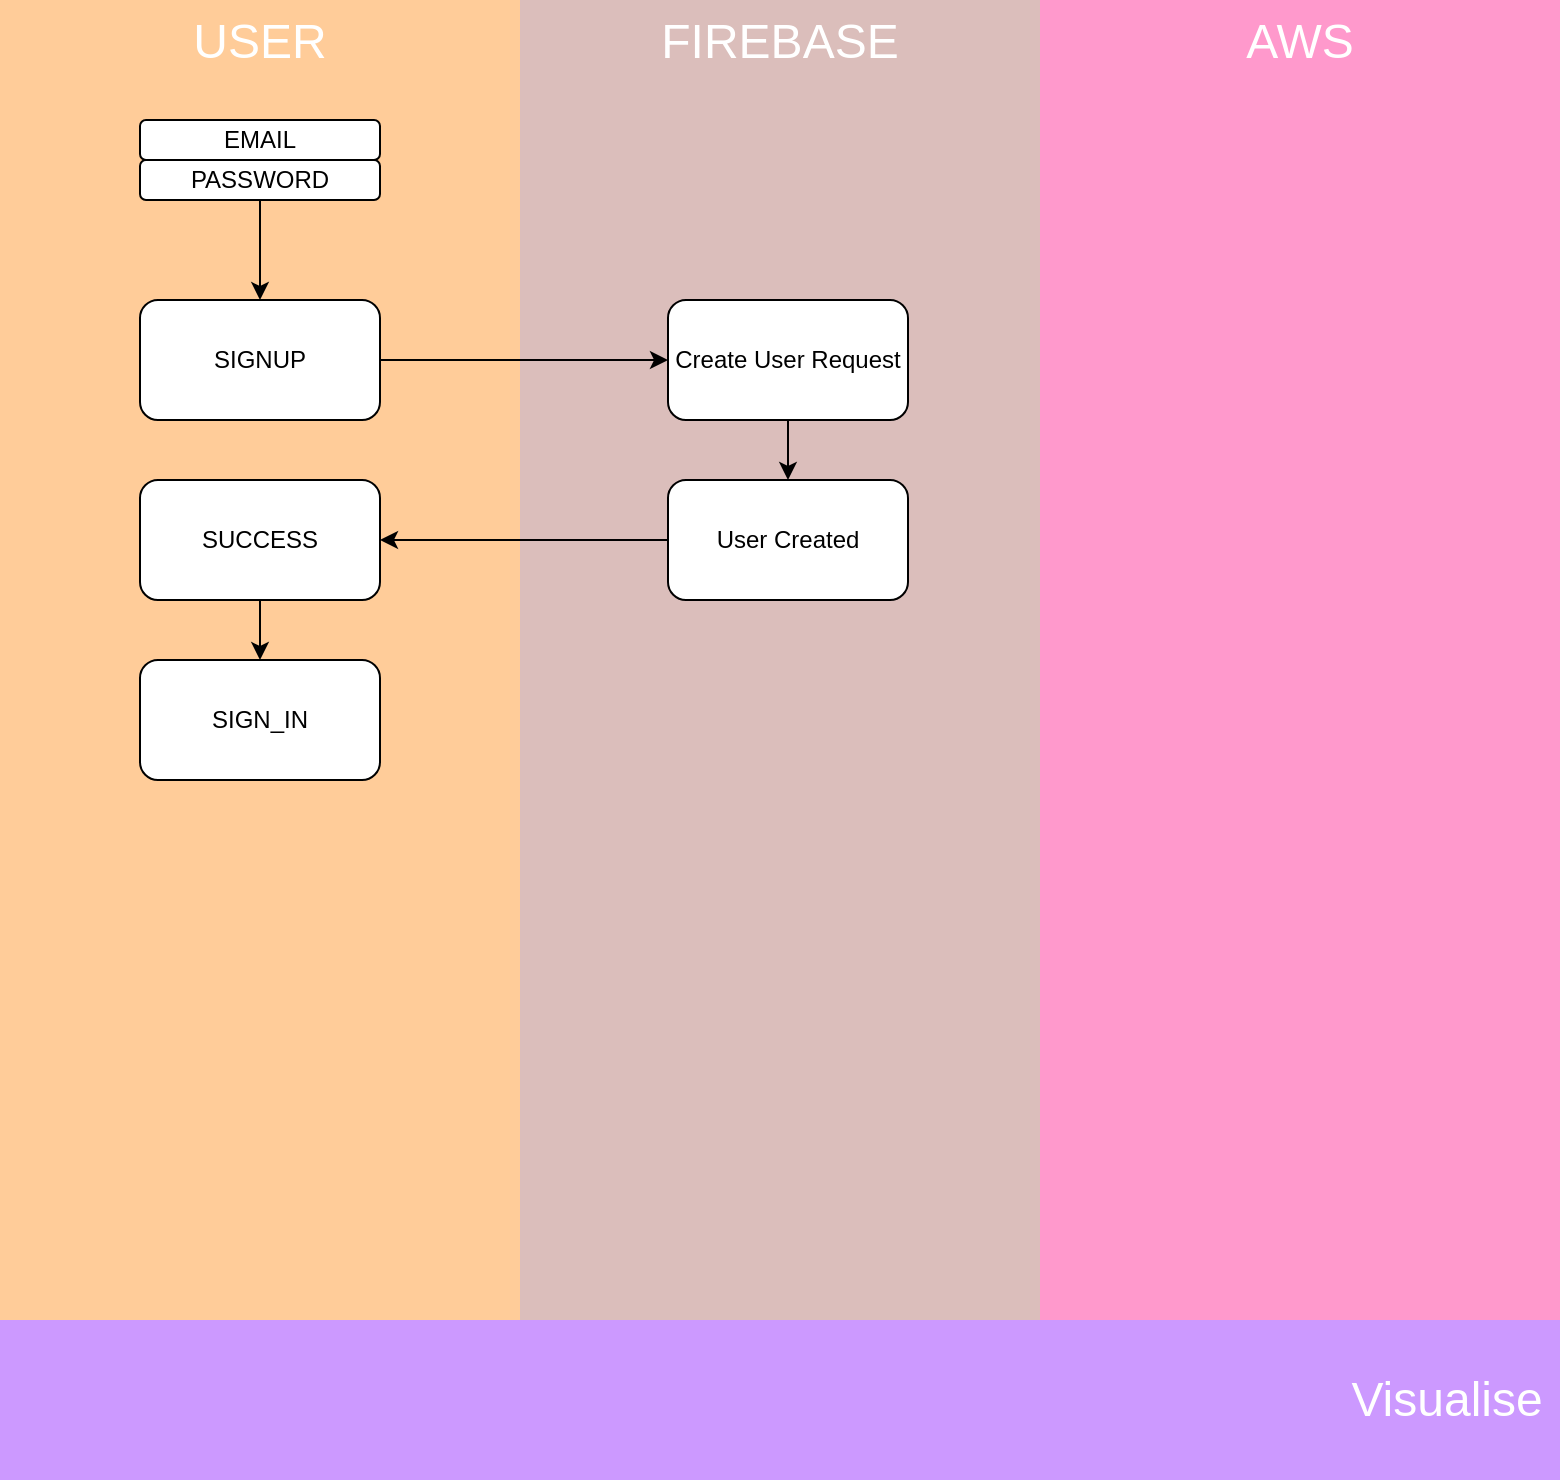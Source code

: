<mxfile version="16.5.6" type="github" pages="4">
  <diagram id="qPFN2O4QtwzGvO3hdgeA" name="SIGNUP">
    <mxGraphModel dx="1422" dy="905" grid="1" gridSize="10" guides="1" tooltips="1" connect="1" arrows="1" fold="1" page="1" pageScale="1" pageWidth="827" pageHeight="1169" math="0" shadow="0">
      <root>
        <mxCell id="0" />
        <mxCell id="1" parent="0" />
        <mxCell id="wCEwPDmBS2UL5agAo656-1" value="&lt;div style=&quot;font-size: 24px&quot;&gt;&lt;font style=&quot;font-size: 24px&quot; color=&quot;#FFFFFF&quot;&gt;AWS&lt;br&gt;&lt;/font&gt;&lt;/div&gt;" style="rounded=1;whiteSpace=wrap;html=1;fillColor=#FF99CC;strokeColor=none;arcSize=0;align=center;gradientColor=none;verticalAlign=top;" vertex="1" parent="1">
          <mxGeometry x="540" y="20" width="260" height="660" as="geometry" />
        </mxCell>
        <mxCell id="wCEwPDmBS2UL5agAo656-2" value="&lt;div style=&quot;font-size: 24px&quot;&gt;&lt;font style=&quot;font-size: 24px&quot; color=&quot;#FFFFFF&quot;&gt;FIREBASE&lt;br&gt;&lt;/font&gt;&lt;/div&gt;" style="rounded=1;whiteSpace=wrap;html=1;fillColor=#DBBEBB;strokeColor=none;arcSize=0;align=center;verticalAlign=top;" vertex="1" parent="1">
          <mxGeometry x="280" y="20" width="260" height="660" as="geometry" />
        </mxCell>
        <mxCell id="wCEwPDmBS2UL5agAo656-3" value="&lt;div style=&quot;font-size: 24px&quot; align=&quot;right&quot;&gt;&lt;font style=&quot;font-size: 24px&quot;&gt;Visualise&amp;nbsp; &lt;br&gt;&lt;/font&gt;&lt;/div&gt;" style="rounded=1;whiteSpace=wrap;html=1;fillColor=#CC99FF;strokeColor=none;arcSize=0;align=right;fontColor=#ffffff;" vertex="1" parent="1">
          <mxGeometry x="20" y="680" width="780" height="80" as="geometry" />
        </mxCell>
        <mxCell id="wCEwPDmBS2UL5agAo656-4" value="&lt;div style=&quot;font-size: 24px&quot;&gt;&lt;font style=&quot;font-size: 24px&quot; color=&quot;#FFFFFF&quot;&gt;USER&lt;br&gt;&lt;/font&gt;&lt;/div&gt;" style="rounded=1;whiteSpace=wrap;html=1;fillColor=#FFCC99;strokeColor=none;arcSize=0;align=center;verticalAlign=top;" vertex="1" parent="1">
          <mxGeometry x="20" y="20" width="260" height="660" as="geometry" />
        </mxCell>
        <mxCell id="wCEwPDmBS2UL5agAo656-5" value="SIGNUP" style="rounded=1;whiteSpace=wrap;html=1;" vertex="1" parent="1">
          <mxGeometry x="90" y="170" width="120" height="60" as="geometry" />
        </mxCell>
        <mxCell id="wCEwPDmBS2UL5agAo656-13" value="" style="edgeStyle=orthogonalEdgeStyle;rounded=0;orthogonalLoop=1;jettySize=auto;html=1;" edge="1" parent="1" source="wCEwPDmBS2UL5agAo656-6" target="wCEwPDmBS2UL5agAo656-11">
          <mxGeometry relative="1" as="geometry" />
        </mxCell>
        <mxCell id="wCEwPDmBS2UL5agAo656-6" value="Create User Request" style="rounded=1;whiteSpace=wrap;html=1;" vertex="1" parent="1">
          <mxGeometry x="354" y="170" width="120" height="60" as="geometry" />
        </mxCell>
        <mxCell id="wCEwPDmBS2UL5agAo656-7" value="" style="endArrow=classic;html=1;rounded=0;exitX=1;exitY=0.5;exitDx=0;exitDy=0;" edge="1" parent="1" source="wCEwPDmBS2UL5agAo656-5" target="wCEwPDmBS2UL5agAo656-6">
          <mxGeometry width="50" height="50" relative="1" as="geometry">
            <mxPoint x="390" y="380" as="sourcePoint" />
            <mxPoint x="440" y="330" as="targetPoint" />
          </mxGeometry>
        </mxCell>
        <mxCell id="wCEwPDmBS2UL5agAo656-8" value="EMAIL" style="rounded=1;whiteSpace=wrap;html=1;" vertex="1" parent="1">
          <mxGeometry x="90" y="80" width="120" height="20" as="geometry" />
        </mxCell>
        <mxCell id="wCEwPDmBS2UL5agAo656-10" value="" style="edgeStyle=orthogonalEdgeStyle;rounded=0;orthogonalLoop=1;jettySize=auto;html=1;" edge="1" parent="1" source="wCEwPDmBS2UL5agAo656-9" target="wCEwPDmBS2UL5agAo656-5">
          <mxGeometry relative="1" as="geometry" />
        </mxCell>
        <mxCell id="wCEwPDmBS2UL5agAo656-9" value="PASSWORD" style="rounded=1;whiteSpace=wrap;html=1;" vertex="1" parent="1">
          <mxGeometry x="90" y="100" width="120" height="20" as="geometry" />
        </mxCell>
        <mxCell id="wCEwPDmBS2UL5agAo656-15" value="" style="edgeStyle=orthogonalEdgeStyle;rounded=0;orthogonalLoop=1;jettySize=auto;html=1;entryX=1;entryY=0.5;entryDx=0;entryDy=0;" edge="1" parent="1" source="wCEwPDmBS2UL5agAo656-11" target="wCEwPDmBS2UL5agAo656-14">
          <mxGeometry relative="1" as="geometry" />
        </mxCell>
        <mxCell id="wCEwPDmBS2UL5agAo656-11" value="User Created" style="rounded=1;whiteSpace=wrap;html=1;" vertex="1" parent="1">
          <mxGeometry x="354" y="260" width="120" height="60" as="geometry" />
        </mxCell>
        <mxCell id="wCEwPDmBS2UL5agAo656-17" value="" style="edgeStyle=orthogonalEdgeStyle;rounded=0;orthogonalLoop=1;jettySize=auto;html=1;" edge="1" parent="1" source="wCEwPDmBS2UL5agAo656-14" target="wCEwPDmBS2UL5agAo656-16">
          <mxGeometry relative="1" as="geometry" />
        </mxCell>
        <mxCell id="wCEwPDmBS2UL5agAo656-14" value="SUCCESS" style="rounded=1;whiteSpace=wrap;html=1;" vertex="1" parent="1">
          <mxGeometry x="90" y="260" width="120" height="60" as="geometry" />
        </mxCell>
        <mxCell id="wCEwPDmBS2UL5agAo656-16" value="SIGN_IN" style="rounded=1;whiteSpace=wrap;html=1;" vertex="1" parent="1">
          <mxGeometry x="90" y="350" width="120" height="60" as="geometry" />
        </mxCell>
      </root>
    </mxGraphModel>
  </diagram>
  <diagram id="kdkCQHt-luk5ca-ei6ay" name="CREATE_VM">
    <mxGraphModel dx="1185" dy="754" grid="1" gridSize="10" guides="1" tooltips="1" connect="1" arrows="1" fold="1" page="1" pageScale="1" pageWidth="827" pageHeight="1169" math="0" shadow="0">
      <root>
        <mxCell id="wFwtJdxJIFEa6F8bQh_8-0" />
        <mxCell id="wFwtJdxJIFEa6F8bQh_8-1" parent="wFwtJdxJIFEa6F8bQh_8-0" />
        <mxCell id="wFwtJdxJIFEa6F8bQh_8-2" value="&lt;div style=&quot;font-size: 24px&quot;&gt;&lt;font style=&quot;font-size: 24px&quot; color=&quot;#FFFFFF&quot;&gt;AWS&lt;br&gt;&lt;/font&gt;&lt;/div&gt;" style="rounded=1;whiteSpace=wrap;html=1;fillColor=#FF99CC;strokeColor=none;arcSize=0;align=center;gradientColor=none;verticalAlign=top;" vertex="1" parent="wFwtJdxJIFEa6F8bQh_8-1">
          <mxGeometry x="540" y="20" width="260" height="660" as="geometry" />
        </mxCell>
        <mxCell id="wFwtJdxJIFEa6F8bQh_8-3" value="&lt;div style=&quot;font-size: 24px&quot;&gt;&lt;font style=&quot;font-size: 24px&quot; color=&quot;#FFFFFF&quot;&gt;FIREBASE&lt;br&gt;&lt;/font&gt;&lt;/div&gt;" style="rounded=1;whiteSpace=wrap;html=1;fillColor=#DBBEBB;strokeColor=none;arcSize=0;align=center;verticalAlign=top;" vertex="1" parent="wFwtJdxJIFEa6F8bQh_8-1">
          <mxGeometry x="280" y="20" width="260" height="660" as="geometry" />
        </mxCell>
        <mxCell id="wFwtJdxJIFEa6F8bQh_8-4" value="&lt;div style=&quot;font-size: 24px&quot; align=&quot;right&quot;&gt;&lt;font style=&quot;font-size: 24px&quot;&gt;Visualise&amp;nbsp; &lt;br&gt;&lt;/font&gt;&lt;/div&gt;" style="rounded=1;whiteSpace=wrap;html=1;fillColor=#CC99FF;strokeColor=none;arcSize=0;align=right;fontColor=#ffffff;" vertex="1" parent="wFwtJdxJIFEa6F8bQh_8-1">
          <mxGeometry x="20" y="680" width="780" height="80" as="geometry" />
        </mxCell>
        <mxCell id="wFwtJdxJIFEa6F8bQh_8-5" value="&lt;div style=&quot;font-size: 24px&quot;&gt;&lt;font style=&quot;font-size: 24px&quot; color=&quot;#FFFFFF&quot;&gt;USER&lt;br&gt;&lt;/font&gt;&lt;/div&gt;" style="rounded=1;whiteSpace=wrap;html=1;fillColor=#FFCC99;strokeColor=none;arcSize=0;align=center;verticalAlign=top;" vertex="1" parent="wFwtJdxJIFEa6F8bQh_8-1">
          <mxGeometry x="20" y="20" width="260" height="660" as="geometry" />
        </mxCell>
        <mxCell id="wFwtJdxJIFEa6F8bQh_8-19" value="" style="edgeStyle=orthogonalEdgeStyle;rounded=0;orthogonalLoop=1;jettySize=auto;html=1;" edge="1" parent="wFwtJdxJIFEa6F8bQh_8-1" source="wFwtJdxJIFEa6F8bQh_8-17" target="wFwtJdxJIFEa6F8bQh_8-18">
          <mxGeometry relative="1" as="geometry" />
        </mxCell>
        <mxCell id="wFwtJdxJIFEa6F8bQh_8-17" value="SIGNED_IN" style="rounded=1;whiteSpace=wrap;html=1;" vertex="1" parent="wFwtJdxJIFEa6F8bQh_8-1">
          <mxGeometry x="90" y="80" width="120" height="60" as="geometry" />
        </mxCell>
        <mxCell id="kQKyKwENuOIKJwMR25AR-2" value="" style="edgeStyle=orthogonalEdgeStyle;rounded=0;orthogonalLoop=1;jettySize=auto;html=1;" edge="1" parent="wFwtJdxJIFEa6F8bQh_8-1" source="wFwtJdxJIFEa6F8bQh_8-18" target="kQKyKwENuOIKJwMR25AR-1">
          <mxGeometry relative="1" as="geometry" />
        </mxCell>
        <mxCell id="wFwtJdxJIFEa6F8bQh_8-18" value="CREATE_VM" style="rounded=1;whiteSpace=wrap;html=1;" vertex="1" parent="wFwtJdxJIFEa6F8bQh_8-1">
          <mxGeometry x="90" y="200" width="120" height="60" as="geometry" />
        </mxCell>
        <mxCell id="kQKyKwENuOIKJwMR25AR-0" value="VM_TYPE" style="rounded=1;whiteSpace=wrap;html=1;" vertex="1" parent="wFwtJdxJIFEa6F8bQh_8-1">
          <mxGeometry x="90" y="160" width="120" height="20" as="geometry" />
        </mxCell>
        <mxCell id="kQKyKwENuOIKJwMR25AR-4" value="" style="edgeStyle=orthogonalEdgeStyle;rounded=0;orthogonalLoop=1;jettySize=auto;html=1;" edge="1" parent="wFwtJdxJIFEa6F8bQh_8-1" source="kQKyKwENuOIKJwMR25AR-1" target="kQKyKwENuOIKJwMR25AR-3">
          <mxGeometry relative="1" as="geometry" />
        </mxCell>
        <mxCell id="kQKyKwENuOIKJwMR25AR-5" value="YES" style="edgeLabel;html=1;align=center;verticalAlign=middle;resizable=0;points=[];" vertex="1" connectable="0" parent="kQKyKwENuOIKJwMR25AR-4">
          <mxGeometry x="-0.214" y="-5" relative="1" as="geometry">
            <mxPoint x="-20" y="-5" as="offset" />
          </mxGeometry>
        </mxCell>
        <mxCell id="kQKyKwENuOIKJwMR25AR-8" style="edgeStyle=orthogonalEdgeStyle;rounded=0;orthogonalLoop=1;jettySize=auto;html=1;entryX=1;entryY=0.5;entryDx=0;entryDy=0;" edge="1" parent="wFwtJdxJIFEa6F8bQh_8-1" source="kQKyKwENuOIKJwMR25AR-1" target="kQKyKwENuOIKJwMR25AR-7">
          <mxGeometry relative="1" as="geometry">
            <Array as="points">
              <mxPoint x="410" y="320" />
            </Array>
          </mxGeometry>
        </mxCell>
        <mxCell id="kQKyKwENuOIKJwMR25AR-9" value="NO" style="edgeLabel;html=1;align=center;verticalAlign=middle;resizable=0;points=[];" vertex="1" connectable="0" parent="kQKyKwENuOIKJwMR25AR-8">
          <mxGeometry x="-0.608" y="4" relative="1" as="geometry">
            <mxPoint x="-4" y="-31" as="offset" />
          </mxGeometry>
        </mxCell>
        <mxCell id="kQKyKwENuOIKJwMR25AR-1" value="HAS_ACCESS to VM_TYPE" style="rounded=1;whiteSpace=wrap;html=1;" vertex="1" parent="wFwtJdxJIFEa6F8bQh_8-1">
          <mxGeometry x="350" y="200" width="120" height="60" as="geometry" />
        </mxCell>
        <mxCell id="kQKyKwENuOIKJwMR25AR-22" style="edgeStyle=orthogonalEdgeStyle;rounded=0;orthogonalLoop=1;jettySize=auto;html=1;entryX=1;entryY=0.5;entryDx=0;entryDy=0;" edge="1" parent="wFwtJdxJIFEa6F8bQh_8-1" source="kQKyKwENuOIKJwMR25AR-3" target="kQKyKwENuOIKJwMR25AR-16">
          <mxGeometry relative="1" as="geometry">
            <Array as="points">
              <mxPoint x="670" y="460" />
            </Array>
          </mxGeometry>
        </mxCell>
        <mxCell id="kQKyKwENuOIKJwMR25AR-27" style="edgeStyle=orthogonalEdgeStyle;rounded=0;orthogonalLoop=1;jettySize=auto;html=1;" edge="1" parent="wFwtJdxJIFEa6F8bQh_8-1" source="kQKyKwENuOIKJwMR25AR-3" target="kQKyKwENuOIKJwMR25AR-26">
          <mxGeometry relative="1" as="geometry" />
        </mxCell>
        <mxCell id="kQKyKwENuOIKJwMR25AR-3" value="CLONE_VM" style="rounded=1;whiteSpace=wrap;html=1;" vertex="1" parent="wFwtJdxJIFEa6F8bQh_8-1">
          <mxGeometry x="610" y="200" width="120" height="60" as="geometry" />
        </mxCell>
        <mxCell id="kQKyKwENuOIKJwMR25AR-20" value="" style="edgeStyle=orthogonalEdgeStyle;rounded=0;orthogonalLoop=1;jettySize=auto;html=1;" edge="1" parent="wFwtJdxJIFEa6F8bQh_8-1" source="kQKyKwENuOIKJwMR25AR-7" target="kQKyKwENuOIKJwMR25AR-19">
          <mxGeometry relative="1" as="geometry" />
        </mxCell>
        <mxCell id="kQKyKwENuOIKJwMR25AR-7" value="Message: Please Purchase Course or Contact ADMIN" style="rounded=1;whiteSpace=wrap;html=1;" vertex="1" parent="wFwtJdxJIFEa6F8bQh_8-1">
          <mxGeometry x="90" y="290" width="120" height="60" as="geometry" />
        </mxCell>
        <mxCell id="kQKyKwENuOIKJwMR25AR-13" value="" style="edgeStyle=orthogonalEdgeStyle;rounded=0;orthogonalLoop=1;jettySize=auto;html=1;" edge="1" parent="wFwtJdxJIFEa6F8bQh_8-1" source="kQKyKwENuOIKJwMR25AR-12" target="kQKyKwENuOIKJwMR25AR-3">
          <mxGeometry relative="1" as="geometry" />
        </mxCell>
        <mxCell id="kQKyKwENuOIKJwMR25AR-12" value="CourseTemplate" style="rounded=1;whiteSpace=wrap;html=1;" vertex="1" parent="wFwtJdxJIFEa6F8bQh_8-1">
          <mxGeometry x="610" y="80" width="120" height="60" as="geometry" />
        </mxCell>
        <mxCell id="kQKyKwENuOIKJwMR25AR-14" value="&lt;div&gt;Create&lt;/div&gt;&lt;div&gt;VM_OBJECT&lt;/div&gt;" style="rounded=1;whiteSpace=wrap;html=1;" vertex="1" parent="wFwtJdxJIFEa6F8bQh_8-1">
          <mxGeometry x="350" y="350" width="120" height="60" as="geometry" />
        </mxCell>
        <mxCell id="kQKyKwENuOIKJwMR25AR-15" value="VM_TYPE" style="rounded=1;whiteSpace=wrap;html=1;" vertex="1" parent="wFwtJdxJIFEa6F8bQh_8-1">
          <mxGeometry x="350" y="410" width="120" height="20" as="geometry" />
        </mxCell>
        <mxCell id="kQKyKwENuOIKJwMR25AR-16" value="AWS VM_ID" style="rounded=1;whiteSpace=wrap;html=1;" vertex="1" parent="wFwtJdxJIFEa6F8bQh_8-1">
          <mxGeometry x="350" y="450" width="120" height="20" as="geometry" />
        </mxCell>
        <mxCell id="kQKyKwENuOIKJwMR25AR-19" value="" style="shape=waypoint;sketch=0;size=6;pointerEvents=1;points=[];fillColor=default;resizable=0;rotatable=0;perimeter=centerPerimeter;snapToPoint=1;rounded=1;" vertex="1" parent="wFwtJdxJIFEa6F8bQh_8-1">
          <mxGeometry x="20" y="300" width="40" height="40" as="geometry" />
        </mxCell>
        <mxCell id="kQKyKwENuOIKJwMR25AR-21" value="" style="edgeStyle=elbowEdgeStyle;elbow=vertical;endArrow=classic;html=1;rounded=0;entryX=1;entryY=0.5;entryDx=0;entryDy=0;" edge="1" parent="wFwtJdxJIFEa6F8bQh_8-1" target="kQKyKwENuOIKJwMR25AR-14">
          <mxGeometry width="50" height="50" relative="1" as="geometry">
            <mxPoint x="530" y="230" as="sourcePoint" />
            <mxPoint x="410" y="360" as="targetPoint" />
            <Array as="points">
              <mxPoint x="500" y="380" />
              <mxPoint x="510" y="380" />
            </Array>
          </mxGeometry>
        </mxCell>
        <mxCell id="kQKyKwENuOIKJwMR25AR-23" value="" style="edgeStyle=elbowEdgeStyle;elbow=horizontal;endArrow=classic;html=1;rounded=0;" edge="1" parent="wFwtJdxJIFEa6F8bQh_8-1" target="kQKyKwENuOIKJwMR25AR-15">
          <mxGeometry width="50" height="50" relative="1" as="geometry">
            <mxPoint x="530" y="380" as="sourcePoint" />
            <mxPoint x="410" y="360" as="targetPoint" />
            <Array as="points">
              <mxPoint x="530" y="400" />
            </Array>
          </mxGeometry>
        </mxCell>
        <mxCell id="kQKyKwENuOIKJwMR25AR-24" value="OWNER_ID" style="rounded=1;whiteSpace=wrap;html=1;" vertex="1" parent="wFwtJdxJIFEa6F8bQh_8-1">
          <mxGeometry x="350" y="430" width="120" height="20" as="geometry" />
        </mxCell>
        <mxCell id="kQKyKwENuOIKJwMR25AR-25" value="" style="edgeStyle=elbowEdgeStyle;elbow=horizontal;endArrow=classic;html=1;rounded=0;" edge="1" parent="wFwtJdxJIFEa6F8bQh_8-1" target="kQKyKwENuOIKJwMR25AR-24">
          <mxGeometry width="50" height="50" relative="1" as="geometry">
            <mxPoint x="530" y="400" as="sourcePoint" />
            <mxPoint x="470" y="440" as="targetPoint" />
            <Array as="points">
              <mxPoint x="530" y="420" />
            </Array>
          </mxGeometry>
        </mxCell>
        <mxCell id="kQKyKwENuOIKJwMR25AR-29" style="edgeStyle=orthogonalEdgeStyle;rounded=0;orthogonalLoop=1;jettySize=auto;html=1;entryX=1;entryY=0.5;entryDx=0;entryDy=0;" edge="1" parent="wFwtJdxJIFEa6F8bQh_8-1" source="kQKyKwENuOIKJwMR25AR-26" target="kQKyKwENuOIKJwMR25AR-28">
          <mxGeometry relative="1" as="geometry" />
        </mxCell>
        <mxCell id="kQKyKwENuOIKJwMR25AR-26" value="VM_READY" style="rounded=1;whiteSpace=wrap;html=1;" vertex="1" parent="wFwtJdxJIFEa6F8bQh_8-1">
          <mxGeometry x="610" y="510" width="120" height="60" as="geometry" />
        </mxCell>
        <mxCell id="GiGf344BGAL-Slkti2Dl-1" value="" style="edgeStyle=orthogonalEdgeStyle;rounded=0;orthogonalLoop=1;jettySize=auto;html=1;" edge="1" parent="wFwtJdxJIFEa6F8bQh_8-1" source="kQKyKwENuOIKJwMR25AR-28" target="GiGf344BGAL-Slkti2Dl-0">
          <mxGeometry relative="1" as="geometry" />
        </mxCell>
        <mxCell id="kQKyKwENuOIKJwMR25AR-28" value="Message: SUCCESS" style="rounded=1;whiteSpace=wrap;html=1;" vertex="1" parent="wFwtJdxJIFEa6F8bQh_8-1">
          <mxGeometry x="90" y="510" width="120" height="60" as="geometry" />
        </mxCell>
        <mxCell id="GiGf344BGAL-Slkti2Dl-0" value="" style="shape=waypoint;sketch=0;size=6;pointerEvents=1;points=[];fillColor=default;resizable=0;rotatable=0;perimeter=centerPerimeter;snapToPoint=1;rounded=1;" vertex="1" parent="wFwtJdxJIFEa6F8bQh_8-1">
          <mxGeometry x="20" y="520" width="40" height="40" as="geometry" />
        </mxCell>
      </root>
    </mxGraphModel>
  </diagram>
  <diagram id="NDntFCh9i55Cn7wFQwT_" name="START_VM">
    <mxGraphModel dx="1422" dy="905" grid="1" gridSize="10" guides="1" tooltips="1" connect="1" arrows="1" fold="1" page="1" pageScale="1" pageWidth="827" pageHeight="1169" math="0" shadow="0">
      <root>
        <mxCell id="FAhIAUkTJ4w_7zMufDWl-0" />
        <mxCell id="FAhIAUkTJ4w_7zMufDWl-1" parent="FAhIAUkTJ4w_7zMufDWl-0" />
        <mxCell id="HIYZiUBFkT_tf0GIqLtl-0" value="&lt;div style=&quot;font-size: 24px&quot;&gt;&lt;font style=&quot;font-size: 24px&quot; color=&quot;#FFFFFF&quot;&gt;AWS&lt;br&gt;&lt;/font&gt;&lt;/div&gt;" style="rounded=1;whiteSpace=wrap;html=1;fillColor=#FF99CC;strokeColor=none;arcSize=0;align=center;gradientColor=none;verticalAlign=top;" vertex="1" parent="FAhIAUkTJ4w_7zMufDWl-1">
          <mxGeometry x="540" y="20" width="260" height="660" as="geometry" />
        </mxCell>
        <mxCell id="HIYZiUBFkT_tf0GIqLtl-1" value="&lt;div style=&quot;font-size: 24px&quot;&gt;&lt;font style=&quot;font-size: 24px&quot; color=&quot;#FFFFFF&quot;&gt;FIREBASE&lt;br&gt;&lt;/font&gt;&lt;/div&gt;" style="rounded=1;whiteSpace=wrap;html=1;fillColor=#DBBEBB;strokeColor=none;arcSize=0;align=center;verticalAlign=top;" vertex="1" parent="FAhIAUkTJ4w_7zMufDWl-1">
          <mxGeometry x="280" y="20" width="260" height="660" as="geometry" />
        </mxCell>
        <mxCell id="HIYZiUBFkT_tf0GIqLtl-2" value="&lt;div style=&quot;font-size: 24px&quot; align=&quot;right&quot;&gt;&lt;font style=&quot;font-size: 24px&quot;&gt;Visualise&amp;nbsp; &lt;br&gt;&lt;/font&gt;&lt;/div&gt;" style="rounded=1;whiteSpace=wrap;html=1;fillColor=#CC99FF;strokeColor=none;arcSize=0;align=right;fontColor=#ffffff;" vertex="1" parent="FAhIAUkTJ4w_7zMufDWl-1">
          <mxGeometry x="20" y="680" width="780" height="80" as="geometry" />
        </mxCell>
        <mxCell id="HIYZiUBFkT_tf0GIqLtl-3" value="&lt;div style=&quot;font-size: 24px&quot;&gt;&lt;font style=&quot;font-size: 24px&quot; color=&quot;#FFFFFF&quot;&gt;USER&lt;br&gt;&lt;/font&gt;&lt;/div&gt;" style="rounded=1;whiteSpace=wrap;html=1;fillColor=#FFCC99;strokeColor=none;arcSize=0;align=center;verticalAlign=top;" vertex="1" parent="FAhIAUkTJ4w_7zMufDWl-1">
          <mxGeometry x="20" y="20" width="260" height="660" as="geometry" />
        </mxCell>
        <mxCell id="HIYZiUBFkT_tf0GIqLtl-4" value="" style="edgeStyle=orthogonalEdgeStyle;rounded=0;orthogonalLoop=1;jettySize=auto;html=1;" edge="1" parent="FAhIAUkTJ4w_7zMufDWl-1" source="HIYZiUBFkT_tf0GIqLtl-5" target="HIYZiUBFkT_tf0GIqLtl-7">
          <mxGeometry relative="1" as="geometry" />
        </mxCell>
        <mxCell id="HIYZiUBFkT_tf0GIqLtl-5" value="SIGNED_IN" style="rounded=1;whiteSpace=wrap;html=1;" vertex="1" parent="FAhIAUkTJ4w_7zMufDWl-1">
          <mxGeometry x="90" y="70" width="120" height="60" as="geometry" />
        </mxCell>
        <mxCell id="HIYZiUBFkT_tf0GIqLtl-6" value="" style="edgeStyle=orthogonalEdgeStyle;rounded=0;orthogonalLoop=1;jettySize=auto;html=1;exitX=1;exitY=0.5;exitDx=0;exitDy=0;" edge="1" parent="FAhIAUkTJ4w_7zMufDWl-1" source="HIYZiUBFkT_tf0GIqLtl-7" target="HIYZiUBFkT_tf0GIqLtl-71">
          <mxGeometry relative="1" as="geometry">
            <mxPoint x="350" y="230" as="targetPoint" />
            <Array as="points">
              <mxPoint x="230" y="260" />
              <mxPoint x="230" y="260" />
            </Array>
          </mxGeometry>
        </mxCell>
        <mxCell id="HIYZiUBFkT_tf0GIqLtl-7" value="START_VM" style="rounded=1;whiteSpace=wrap;html=1;" vertex="1" parent="FAhIAUkTJ4w_7zMufDWl-1">
          <mxGeometry x="90" y="230" width="120" height="60" as="geometry" />
        </mxCell>
        <mxCell id="HIYZiUBFkT_tf0GIqLtl-20" value="&lt;div&gt;VM_OBJECT&lt;/div&gt;" style="rounded=1;whiteSpace=wrap;html=1;" vertex="1" parent="FAhIAUkTJ4w_7zMufDWl-1">
          <mxGeometry x="350" y="70" width="120" height="60" as="geometry" />
        </mxCell>
        <mxCell id="HIYZiUBFkT_tf0GIqLtl-21" value="VM_TYPE" style="rounded=1;whiteSpace=wrap;html=1;" vertex="1" parent="FAhIAUkTJ4w_7zMufDWl-1">
          <mxGeometry x="350" y="130" width="120" height="20" as="geometry" />
        </mxCell>
        <mxCell id="HIYZiUBFkT_tf0GIqLtl-73" style="edgeStyle=orthogonalEdgeStyle;rounded=0;orthogonalLoop=1;jettySize=auto;html=1;entryX=0;entryY=0.25;entryDx=0;entryDy=0;" edge="1" parent="FAhIAUkTJ4w_7zMufDWl-1" source="HIYZiUBFkT_tf0GIqLtl-22" target="HIYZiUBFkT_tf0GIqLtl-71">
          <mxGeometry relative="1" as="geometry">
            <Array as="points">
              <mxPoint x="330" y="180" />
              <mxPoint x="330" y="245" />
            </Array>
          </mxGeometry>
        </mxCell>
        <mxCell id="HIYZiUBFkT_tf0GIqLtl-22" value="AWS VM_ID" style="rounded=1;whiteSpace=wrap;html=1;" vertex="1" parent="FAhIAUkTJ4w_7zMufDWl-1">
          <mxGeometry x="350" y="170" width="120" height="20" as="geometry" />
        </mxCell>
        <mxCell id="HIYZiUBFkT_tf0GIqLtl-26" value="OWNER_ID" style="rounded=1;whiteSpace=wrap;html=1;" vertex="1" parent="FAhIAUkTJ4w_7zMufDWl-1">
          <mxGeometry x="350" y="150" width="120" height="20" as="geometry" />
        </mxCell>
        <mxCell id="HIYZiUBFkT_tf0GIqLtl-68" style="edgeStyle=orthogonalEdgeStyle;rounded=0;orthogonalLoop=1;jettySize=auto;html=1;entryX=1;entryY=0.5;entryDx=0;entryDy=0;dashed=1;" edge="1" parent="FAhIAUkTJ4w_7zMufDWl-1" source="HIYZiUBFkT_tf0GIqLtl-29" target="HIYZiUBFkT_tf0GIqLtl-64">
          <mxGeometry relative="1" as="geometry">
            <Array as="points">
              <mxPoint x="510" y="420" />
              <mxPoint x="510" y="200" />
            </Array>
          </mxGeometry>
        </mxCell>
        <mxCell id="HIYZiUBFkT_tf0GIqLtl-76" value="" style="edgeStyle=orthogonalEdgeStyle;rounded=0;orthogonalLoop=1;jettySize=auto;html=1;" edge="1" parent="FAhIAUkTJ4w_7zMufDWl-1" source="HIYZiUBFkT_tf0GIqLtl-29" target="HIYZiUBFkT_tf0GIqLtl-75">
          <mxGeometry relative="1" as="geometry" />
        </mxCell>
        <mxCell id="HIYZiUBFkT_tf0GIqLtl-29" value="VM_READY" style="rounded=1;whiteSpace=wrap;html=1;" vertex="1" parent="FAhIAUkTJ4w_7zMufDWl-1">
          <mxGeometry x="610" y="390" width="120" height="60" as="geometry" />
        </mxCell>
        <mxCell id="HIYZiUBFkT_tf0GIqLtl-31" value="SELECT_VM" style="rounded=1;whiteSpace=wrap;html=1;" vertex="1" parent="FAhIAUkTJ4w_7zMufDWl-1">
          <mxGeometry x="90" y="160" width="120" height="20" as="geometry" />
        </mxCell>
        <mxCell id="HIYZiUBFkT_tf0GIqLtl-64" value="VM_STATUS" style="rounded=1;whiteSpace=wrap;html=1;" vertex="1" parent="FAhIAUkTJ4w_7zMufDWl-1">
          <mxGeometry x="350" y="190" width="120" height="20" as="geometry" />
        </mxCell>
        <mxCell id="HIYZiUBFkT_tf0GIqLtl-67" style="edgeStyle=orthogonalEdgeStyle;rounded=0;orthogonalLoop=1;jettySize=auto;html=1;entryX=0.5;entryY=0;entryDx=0;entryDy=0;" edge="1" parent="FAhIAUkTJ4w_7zMufDWl-1" source="HIYZiUBFkT_tf0GIqLtl-65" target="HIYZiUBFkT_tf0GIqLtl-29">
          <mxGeometry relative="1" as="geometry" />
        </mxCell>
        <mxCell id="HIYZiUBFkT_tf0GIqLtl-65" value="START_VM" style="rounded=1;whiteSpace=wrap;html=1;" vertex="1" parent="FAhIAUkTJ4w_7zMufDWl-1">
          <mxGeometry x="610" y="230" width="120" height="60" as="geometry" />
        </mxCell>
        <mxCell id="HIYZiUBFkT_tf0GIqLtl-72" style="edgeStyle=orthogonalEdgeStyle;rounded=0;orthogonalLoop=1;jettySize=auto;html=1;entryX=0;entryY=0.5;entryDx=0;entryDy=0;" edge="1" parent="FAhIAUkTJ4w_7zMufDWl-1" source="HIYZiUBFkT_tf0GIqLtl-71" target="HIYZiUBFkT_tf0GIqLtl-65">
          <mxGeometry relative="1" as="geometry" />
        </mxCell>
        <mxCell id="HIYZiUBFkT_tf0GIqLtl-71" value="Function: START_VM " style="rounded=1;whiteSpace=wrap;html=1;" vertex="1" parent="FAhIAUkTJ4w_7zMufDWl-1">
          <mxGeometry x="350" y="230" width="120" height="60" as="geometry" />
        </mxCell>
        <mxCell id="HIYZiUBFkT_tf0GIqLtl-75" value="" style="shape=waypoint;sketch=0;size=6;pointerEvents=1;points=[];fillColor=default;resizable=0;rotatable=0;perimeter=centerPerimeter;snapToPoint=1;rounded=1;" vertex="1" parent="FAhIAUkTJ4w_7zMufDWl-1">
          <mxGeometry x="650" y="540" width="40" height="40" as="geometry" />
        </mxCell>
      </root>
    </mxGraphModel>
  </diagram>
  <diagram id="tdZ42YhOzkXXz5kBoCW3" name="SET_UP_REMOTE_ACCESS">
    <mxGraphModel dx="1422" dy="905" grid="1" gridSize="10" guides="1" tooltips="1" connect="1" arrows="1" fold="1" page="1" pageScale="1" pageWidth="827" pageHeight="1169" math="0" shadow="0">
      <root>
        <mxCell id="Jxm_NUAeSIuzkufVQnlZ-0" />
        <mxCell id="Jxm_NUAeSIuzkufVQnlZ-1" parent="Jxm_NUAeSIuzkufVQnlZ-0" />
        <mxCell id="RPwDoZMuxW8FG3lR_yCx-0" value="&lt;div style=&quot;font-size: 24px&quot;&gt;&lt;font style=&quot;font-size: 24px&quot; color=&quot;#FFFFFF&quot;&gt;AWS&lt;br&gt;&lt;/font&gt;&lt;/div&gt;" style="rounded=1;whiteSpace=wrap;html=1;fillColor=#FF99CC;strokeColor=none;arcSize=0;align=center;gradientColor=none;verticalAlign=top;" vertex="1" parent="Jxm_NUAeSIuzkufVQnlZ-1">
          <mxGeometry x="540" y="20" width="260" height="930" as="geometry" />
        </mxCell>
        <mxCell id="RPwDoZMuxW8FG3lR_yCx-1" value="&lt;div style=&quot;font-size: 24px&quot;&gt;&lt;font style=&quot;font-size: 24px&quot; color=&quot;#FFFFFF&quot;&gt;FIREBASE&lt;br&gt;&lt;/font&gt;&lt;/div&gt;" style="rounded=1;whiteSpace=wrap;html=1;fillColor=#DBBEBB;strokeColor=none;arcSize=0;align=center;verticalAlign=top;" vertex="1" parent="Jxm_NUAeSIuzkufVQnlZ-1">
          <mxGeometry x="280" y="20" width="260" height="930" as="geometry" />
        </mxCell>
        <mxCell id="RPwDoZMuxW8FG3lR_yCx-2" value="&lt;div style=&quot;font-size: 24px&quot; align=&quot;right&quot;&gt;&lt;font style=&quot;font-size: 24px&quot;&gt;Visualise&amp;nbsp; &lt;br&gt;&lt;/font&gt;&lt;/div&gt;" style="rounded=1;whiteSpace=wrap;html=1;fillColor=#CC99FF;strokeColor=none;arcSize=0;align=right;fontColor=#ffffff;" vertex="1" parent="Jxm_NUAeSIuzkufVQnlZ-1">
          <mxGeometry x="20" y="950" width="780" height="80" as="geometry" />
        </mxCell>
        <mxCell id="RPwDoZMuxW8FG3lR_yCx-3" value="&lt;div style=&quot;font-size: 24px&quot;&gt;&lt;font style=&quot;font-size: 24px&quot; color=&quot;#FFFFFF&quot;&gt;USER&lt;br&gt;&lt;/font&gt;&lt;/div&gt;" style="rounded=1;whiteSpace=wrap;html=1;fillColor=#FFCC99;strokeColor=none;arcSize=0;align=center;verticalAlign=top;" vertex="1" parent="Jxm_NUAeSIuzkufVQnlZ-1">
          <mxGeometry x="20" y="20" width="260" height="930" as="geometry" />
        </mxCell>
        <mxCell id="RPwDoZMuxW8FG3lR_yCx-4" value="" style="edgeStyle=orthogonalEdgeStyle;rounded=0;orthogonalLoop=1;jettySize=auto;html=1;" edge="1" parent="Jxm_NUAeSIuzkufVQnlZ-1" source="RPwDoZMuxW8FG3lR_yCx-5" target="RPwDoZMuxW8FG3lR_yCx-7">
          <mxGeometry relative="1" as="geometry" />
        </mxCell>
        <mxCell id="RPwDoZMuxW8FG3lR_yCx-5" value="SIGNED_IN" style="rounded=1;whiteSpace=wrap;html=1;" vertex="1" parent="Jxm_NUAeSIuzkufVQnlZ-1">
          <mxGeometry x="90" y="80" width="120" height="60" as="geometry" />
        </mxCell>
        <mxCell id="HNeOShHQr2qn2ziZXfAL-7" value="" style="edgeStyle=orthogonalEdgeStyle;rounded=0;orthogonalLoop=1;jettySize=auto;html=1;" edge="1" parent="Jxm_NUAeSIuzkufVQnlZ-1" source="RPwDoZMuxW8FG3lR_yCx-7" target="HNeOShHQr2qn2ziZXfAL-6">
          <mxGeometry relative="1" as="geometry" />
        </mxCell>
        <mxCell id="RPwDoZMuxW8FG3lR_yCx-7" value="SET_UP_REMOTE" style="rounded=1;whiteSpace=wrap;html=1;" vertex="1" parent="Jxm_NUAeSIuzkufVQnlZ-1">
          <mxGeometry x="90" y="200" width="120" height="60" as="geometry" />
        </mxCell>
        <mxCell id="RPwDoZMuxW8FG3lR_yCx-15" style="edgeStyle=orthogonalEdgeStyle;rounded=0;orthogonalLoop=1;jettySize=auto;html=1;entryX=0.5;entryY=0;entryDx=0;entryDy=0;" edge="1" parent="Jxm_NUAeSIuzkufVQnlZ-1" source="RPwDoZMuxW8FG3lR_yCx-16" target="HNeOShHQr2qn2ziZXfAL-16">
          <mxGeometry relative="1" as="geometry" />
        </mxCell>
        <mxCell id="RPwDoZMuxW8FG3lR_yCx-16" value="VM_READY" style="rounded=1;whiteSpace=wrap;html=1;" vertex="1" parent="Jxm_NUAeSIuzkufVQnlZ-1">
          <mxGeometry x="610" y="570" width="120" height="60" as="geometry" />
        </mxCell>
        <mxCell id="RPwDoZMuxW8FG3lR_yCx-21" value="&lt;div&gt;VM_OBJECT&lt;/div&gt;" style="rounded=1;whiteSpace=wrap;html=1;" vertex="1" parent="Jxm_NUAeSIuzkufVQnlZ-1">
          <mxGeometry x="350" y="490" width="120" height="60" as="geometry" />
        </mxCell>
        <mxCell id="RPwDoZMuxW8FG3lR_yCx-22" value="VM_TYPE" style="rounded=1;whiteSpace=wrap;html=1;" vertex="1" parent="Jxm_NUAeSIuzkufVQnlZ-1">
          <mxGeometry x="350" y="550" width="120" height="20" as="geometry" />
        </mxCell>
        <mxCell id="RPwDoZMuxW8FG3lR_yCx-23" value="AWS VM_ID" style="rounded=1;whiteSpace=wrap;html=1;" vertex="1" parent="Jxm_NUAeSIuzkufVQnlZ-1">
          <mxGeometry x="350" y="590" width="120" height="20" as="geometry" />
        </mxCell>
        <mxCell id="RPwDoZMuxW8FG3lR_yCx-27" value="OWNER_ID" style="rounded=1;whiteSpace=wrap;html=1;" vertex="1" parent="Jxm_NUAeSIuzkufVQnlZ-1">
          <mxGeometry x="350" y="570" width="120" height="20" as="geometry" />
        </mxCell>
        <mxCell id="RPwDoZMuxW8FG3lR_yCx-30" value="REMOTE_READY" style="rounded=1;whiteSpace=wrap;html=1;" vertex="1" parent="Jxm_NUAeSIuzkufVQnlZ-1">
          <mxGeometry x="610" y="840" width="120" height="60" as="geometry" />
        </mxCell>
        <mxCell id="tqKJbw0qBZR-dGITpI2r-0" value="SELECT_VM" style="rounded=1;whiteSpace=wrap;html=1;" vertex="1" parent="Jxm_NUAeSIuzkufVQnlZ-1">
          <mxGeometry x="90" y="160" width="120" height="20" as="geometry" />
        </mxCell>
        <mxCell id="HNeOShHQr2qn2ziZXfAL-3" value="" style="edgeStyle=orthogonalEdgeStyle;rounded=0;orthogonalLoop=1;jettySize=auto;html=1;" edge="1" parent="Jxm_NUAeSIuzkufVQnlZ-1" source="HNeOShHQr2qn2ziZXfAL-0" target="HNeOShHQr2qn2ziZXfAL-2">
          <mxGeometry relative="1" as="geometry" />
        </mxCell>
        <mxCell id="HNeOShHQr2qn2ziZXfAL-0" value="&lt;div&gt;Chrome Remote_Desktop&lt;/div&gt;&lt;div&gt;Setup&lt;br&gt;&lt;/div&gt;" style="rounded=1;whiteSpace=wrap;html=1;" vertex="1" parent="Jxm_NUAeSIuzkufVQnlZ-1">
          <mxGeometry x="90" y="390" width="120" height="60" as="geometry" />
        </mxCell>
        <mxCell id="HNeOShHQr2qn2ziZXfAL-11" style="edgeStyle=orthogonalEdgeStyle;rounded=0;orthogonalLoop=1;jettySize=auto;html=1;entryX=0;entryY=0.5;entryDx=0;entryDy=0;exitX=1;exitY=0.5;exitDx=0;exitDy=0;" edge="1" parent="Jxm_NUAeSIuzkufVQnlZ-1" source="HNeOShHQr2qn2ziZXfAL-19" target="HNeOShHQr2qn2ziZXfAL-4">
          <mxGeometry relative="1" as="geometry">
            <Array as="points">
              <mxPoint x="290" y="620" />
              <mxPoint x="290" y="620" />
            </Array>
          </mxGeometry>
        </mxCell>
        <mxCell id="HNeOShHQr2qn2ziZXfAL-20" style="edgeStyle=orthogonalEdgeStyle;rounded=0;orthogonalLoop=1;jettySize=auto;html=1;" edge="1" parent="Jxm_NUAeSIuzkufVQnlZ-1" source="HNeOShHQr2qn2ziZXfAL-2" target="HNeOShHQr2qn2ziZXfAL-19">
          <mxGeometry relative="1" as="geometry" />
        </mxCell>
        <mxCell id="HNeOShHQr2qn2ziZXfAL-2" value="Paste Setup_Command" style="whiteSpace=wrap;html=1;rounded=1;" vertex="1" parent="Jxm_NUAeSIuzkufVQnlZ-1">
          <mxGeometry x="90" y="490" width="120" height="60" as="geometry" />
        </mxCell>
        <mxCell id="HNeOShHQr2qn2ziZXfAL-13" style="edgeStyle=orthogonalEdgeStyle;rounded=0;orthogonalLoop=1;jettySize=auto;html=1;" edge="1" parent="Jxm_NUAeSIuzkufVQnlZ-1" source="HNeOShHQr2qn2ziZXfAL-4" target="HNeOShHQr2qn2ziZXfAL-12">
          <mxGeometry relative="1" as="geometry" />
        </mxCell>
        <mxCell id="HNeOShHQr2qn2ziZXfAL-4" value="Setup Command" style="rounded=1;whiteSpace=wrap;html=1;" vertex="1" parent="Jxm_NUAeSIuzkufVQnlZ-1">
          <mxGeometry x="350" y="610" width="120" height="20" as="geometry" />
        </mxCell>
        <mxCell id="HNeOShHQr2qn2ziZXfAL-8" style="edgeStyle=orthogonalEdgeStyle;rounded=0;orthogonalLoop=1;jettySize=auto;html=1;entryX=0.5;entryY=0;entryDx=0;entryDy=0;" edge="1" parent="Jxm_NUAeSIuzkufVQnlZ-1" source="HNeOShHQr2qn2ziZXfAL-6" target="HNeOShHQr2qn2ziZXfAL-0">
          <mxGeometry relative="1" as="geometry" />
        </mxCell>
        <mxCell id="HNeOShHQr2qn2ziZXfAL-6" value="Ensure VM is started" style="whiteSpace=wrap;html=1;rounded=1;" vertex="1" parent="Jxm_NUAeSIuzkufVQnlZ-1">
          <mxGeometry x="90" y="290" width="120" height="60" as="geometry" />
        </mxCell>
        <mxCell id="HNeOShHQr2qn2ziZXfAL-17" value="" style="edgeStyle=orthogonalEdgeStyle;rounded=0;orthogonalLoop=1;jettySize=auto;html=1;" edge="1" parent="Jxm_NUAeSIuzkufVQnlZ-1" source="HNeOShHQr2qn2ziZXfAL-12" target="HNeOShHQr2qn2ziZXfAL-16">
          <mxGeometry relative="1" as="geometry" />
        </mxCell>
        <mxCell id="HNeOShHQr2qn2ziZXfAL-12" value="function: REMOTE ACCESS" style="rounded=1;whiteSpace=wrap;html=1;" vertex="1" parent="Jxm_NUAeSIuzkufVQnlZ-1">
          <mxGeometry x="350" y="710" width="120" height="60" as="geometry" />
        </mxCell>
        <mxCell id="HNeOShHQr2qn2ziZXfAL-18" style="edgeStyle=orthogonalEdgeStyle;rounded=0;orthogonalLoop=1;jettySize=auto;html=1;entryX=0.5;entryY=0;entryDx=0;entryDy=0;" edge="1" parent="Jxm_NUAeSIuzkufVQnlZ-1" source="HNeOShHQr2qn2ziZXfAL-16" target="RPwDoZMuxW8FG3lR_yCx-30">
          <mxGeometry relative="1" as="geometry" />
        </mxCell>
        <mxCell id="HNeOShHQr2qn2ziZXfAL-16" value="Run Setup Command" style="whiteSpace=wrap;html=1;rounded=1;" vertex="1" parent="Jxm_NUAeSIuzkufVQnlZ-1">
          <mxGeometry x="610" y="710" width="120" height="60" as="geometry" />
        </mxCell>
        <mxCell id="HNeOShHQr2qn2ziZXfAL-19" value="Check timer hasn&#39;t expired" style="whiteSpace=wrap;html=1;rounded=1;" vertex="1" parent="Jxm_NUAeSIuzkufVQnlZ-1">
          <mxGeometry x="90" y="590" width="120" height="60" as="geometry" />
        </mxCell>
      </root>
    </mxGraphModel>
  </diagram>
</mxfile>
